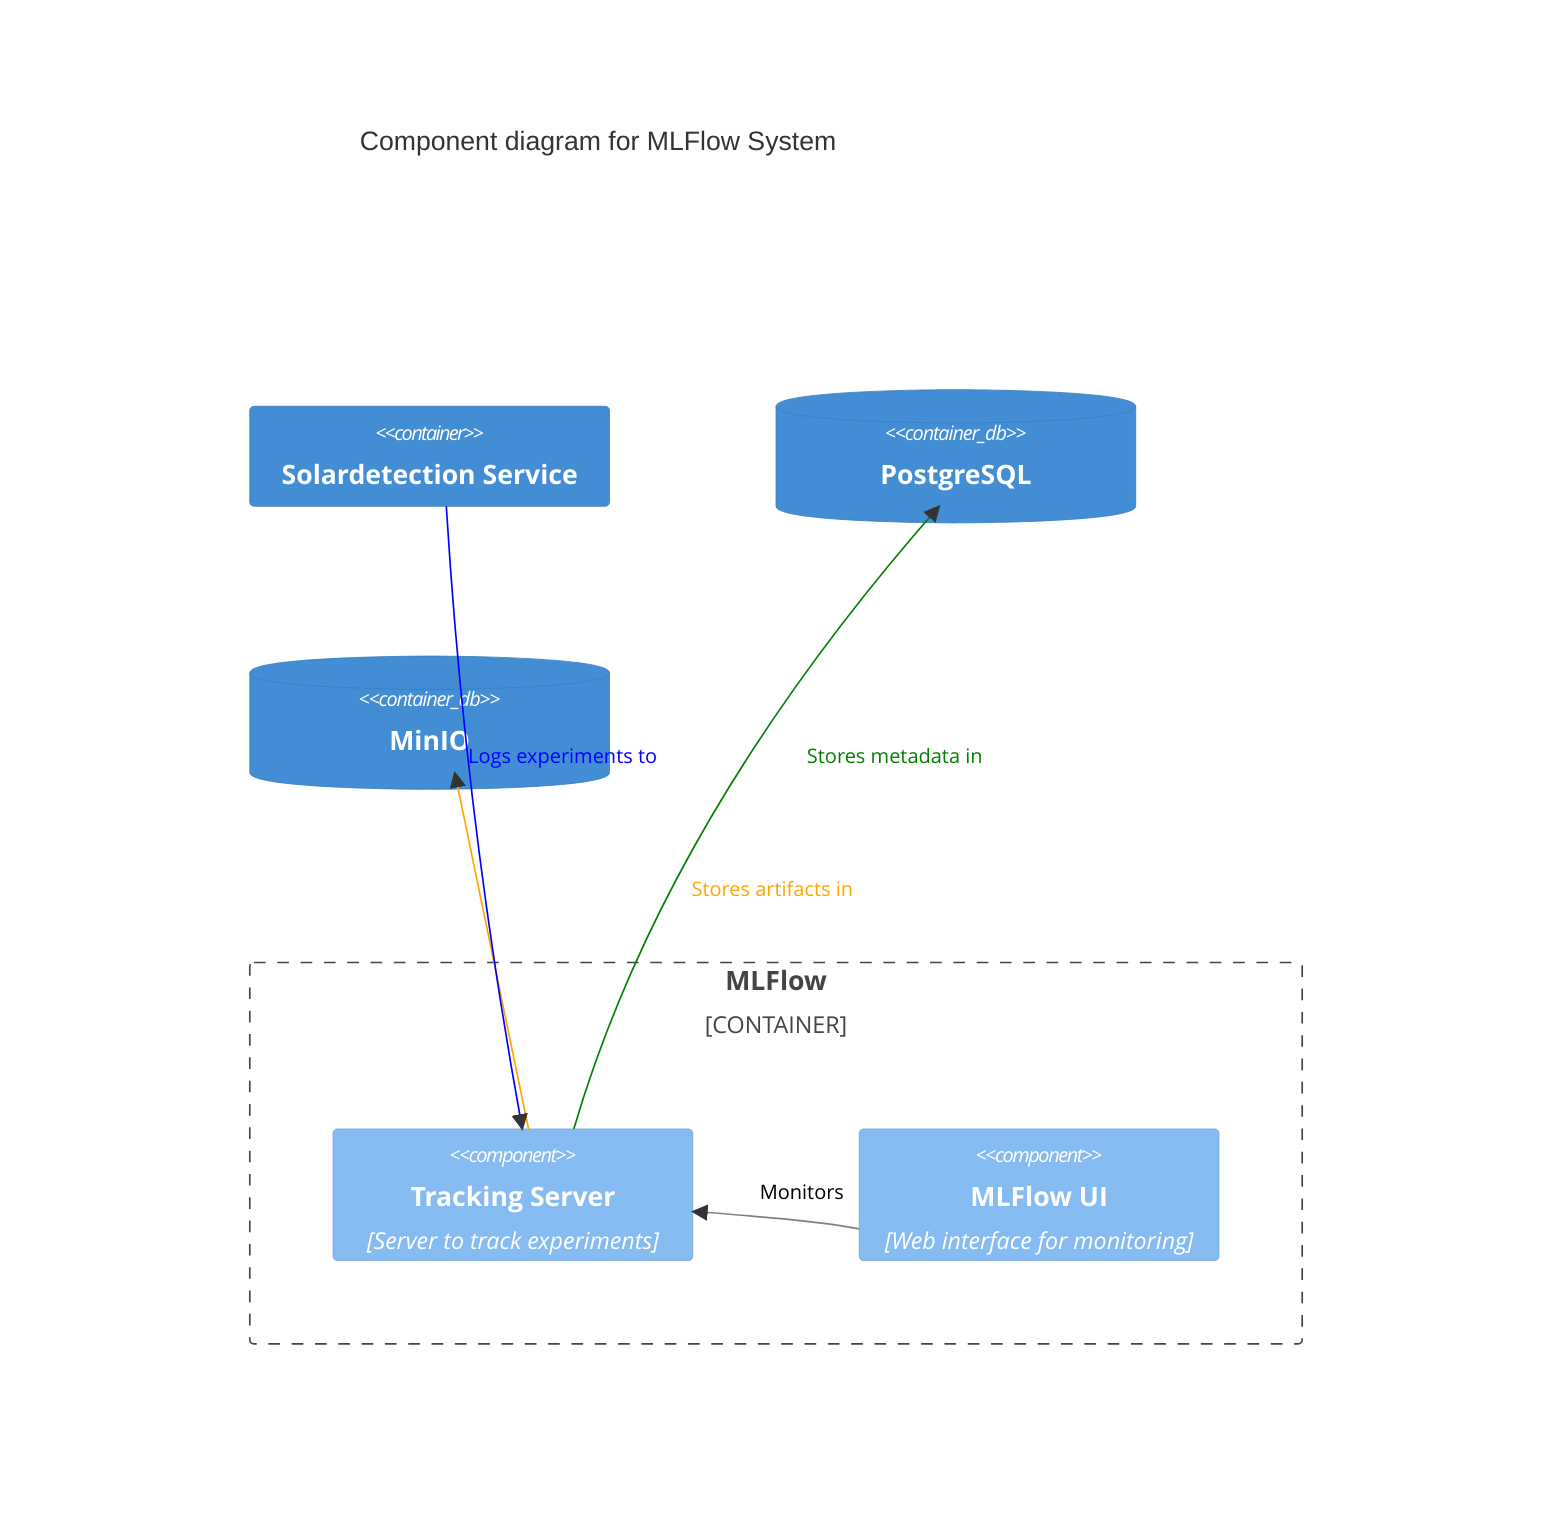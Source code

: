 C4Component
title Component diagram for MLFlow System

Container_Boundary(mlflow, "MLFlow") {
  Component(tracking_server, "Tracking Server", "Server to track experiments")
  Component(ui, "MLFlow UI", "Web interface for monitoring ")
}


Container(pipeline, "Solardetection Service", "", "")
ContainerDb(postgres, "PostgreSQL", "", "")
ContainerDb(minio, "MinIO", "", "")

Rel(tracking_server, minio, "Stores artifacts in")
Rel(tracking_server, postgres, "Stores metadata in")
Rel(pipeline, tracking_server, "Logs experiments to")
Rel(ui, tracking_server, "Monitors")

UpdateRelStyle(ui, tracking_server, $textColor="black", $lineColor="gray", $offsetX="-10", $offsetY="-20")
UpdateRelStyle(pipeline, tracking_server, $textColor="blue", $lineColor="blue", $offsetX="-10", $offsetY="-40")
UpdateRelStyle(tracking_server, postgres, $textColor="green", $lineColor="green", $offsetX="30", $offsetY="-40")
UpdateRelStyle(tracking_server, minio, $textColor="orange", $lineColor="orange", $offsetX="120", $offsetY="-40")
